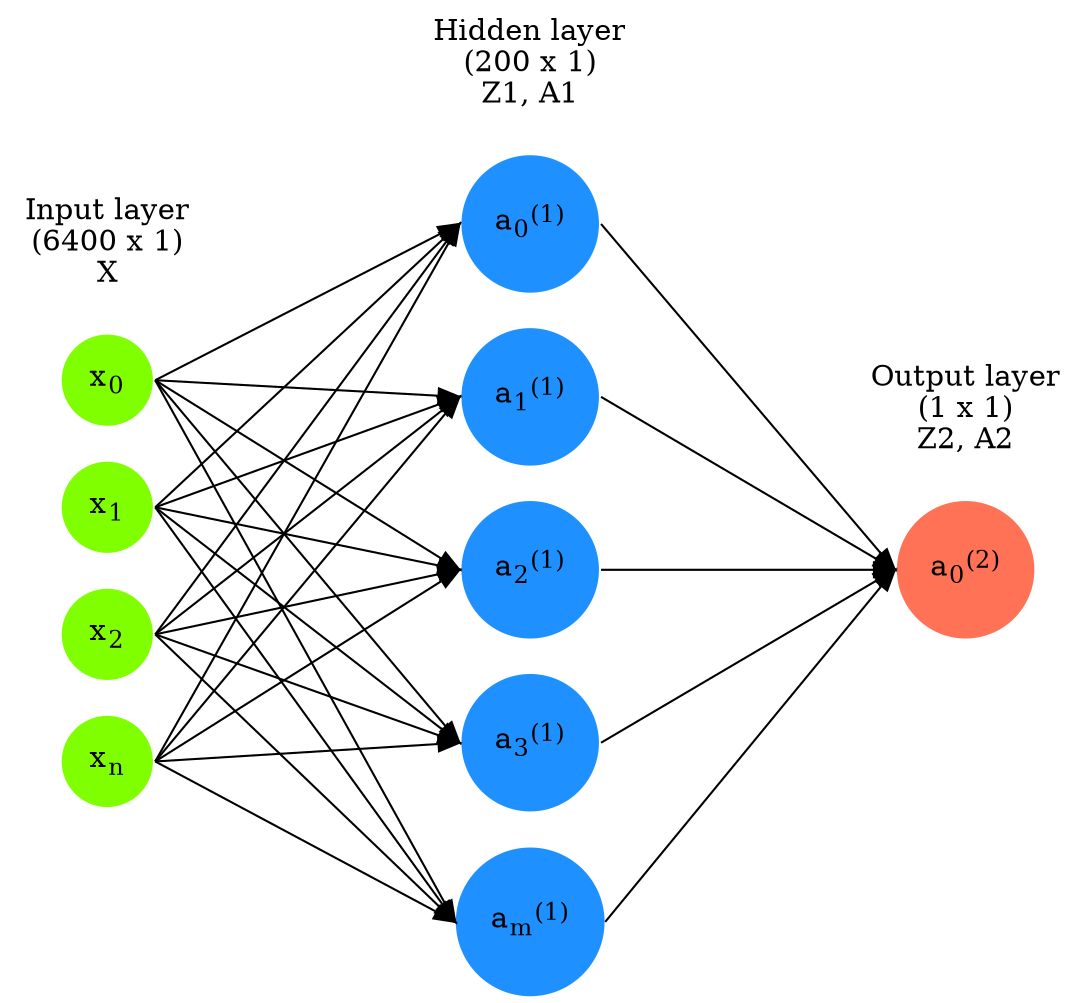 digraph G {
    rankdir = LR;
    splines=false;
    edge[style=invis];
    ranksep= 1.4;
    {
    node [shape=circle, color=chartreuse, style=filled, fillcolor=chartreuse];
    x0 [label=<x<sub>0</sub>>];
    x1 [label=<x<sub>1</sub>>];
    x2 [label=<x<sub>2</sub>>]; 
    xn [label=<x<sub>n</sub>>];
}
{
    node [shape=circle, color=dodgerblue, style=filled, fillcolor=dodgerblue];
    a02 [label=<a<sub>0</sub><sup>(1)</sup>>];
    a12 [label=<a<sub>1</sub><sup>(1)</sup>>];
    a22 [label=<a<sub>2</sub><sup>(1)</sup>>];
    a32 [label=<a<sub>3</sub><sup>(1)</sup>>];
    am2 [label=<a<sub>m</sub><sup>(1)</sup>>];
}
{
    node [shape=circle, color=coral1, style=filled, fillcolor=coral1];
    O1 [label=<a<sub>0</sub><sup>(2)</sup>>];
}
    {
        rank=same;
        x0->x1->x2->xn;
    }
    {
        rank=same;
        a02->a12->a22->a32->am2;
    }
    {
        rank=same;
        O1;
    }
    l0 [shape=plaintext, label="Input layer\n(6400 x 1)\nX"];
    {rank=same; l0;x0;};
    l1 [shape=plaintext, label="Hidden layer\n(200 x 1)\nZ1, A1"];
    {rank=same; l1;a02};
    l3 [shape=plaintext, label="Output layer\n(1 x 1)\nZ2, A2"];
    {rank=same; l3;O1};
    edge[style=solid, tailport=e, headport=w];
    {x0; x1; x2; xn} -> {a02;a12;a22;a32;am2};
    {a02;a12;a22;a32;am2} -> {O1};
}